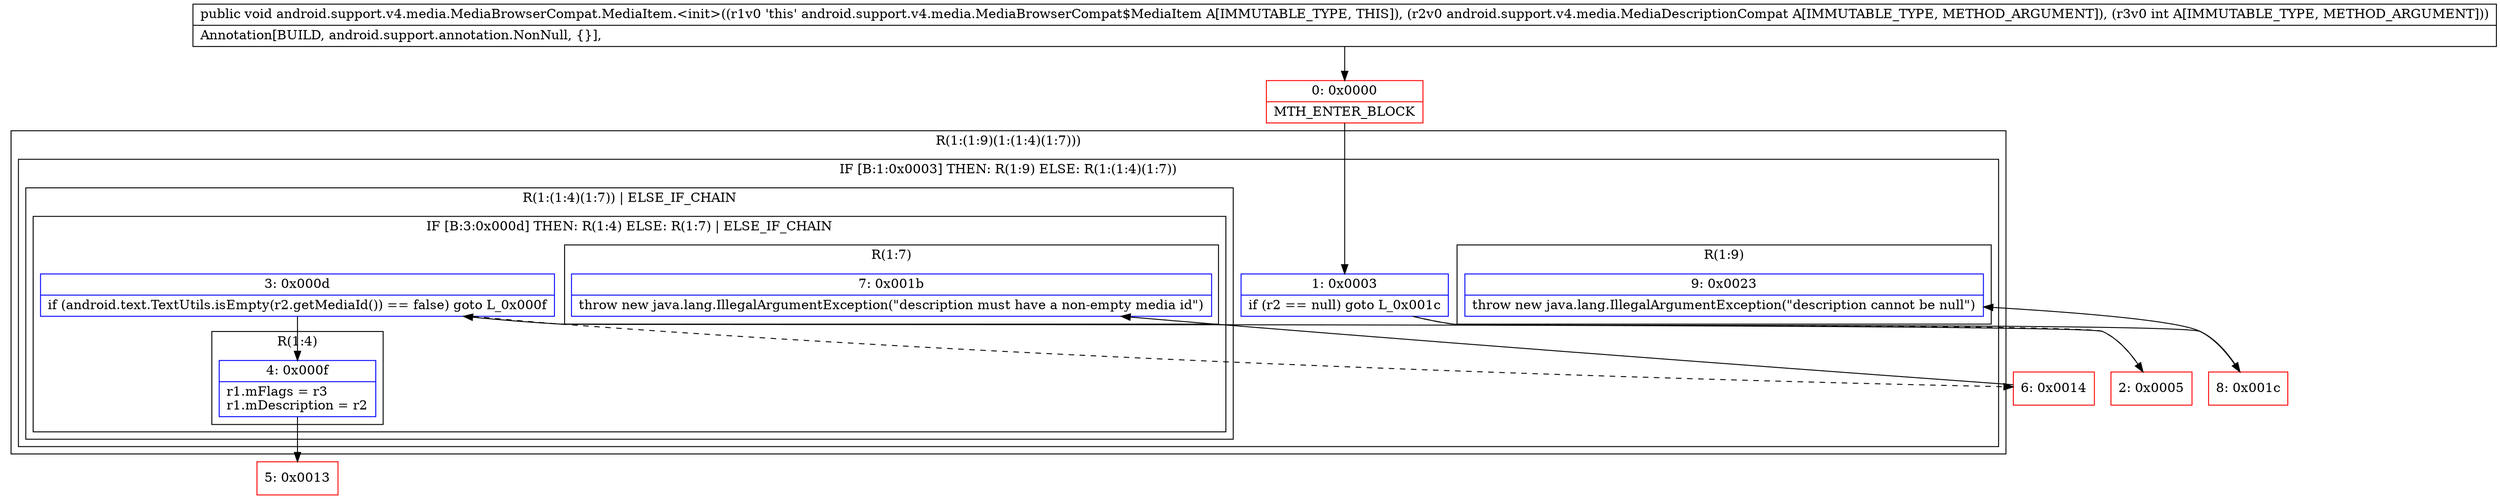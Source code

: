 digraph "CFG forandroid.support.v4.media.MediaBrowserCompat.MediaItem.\<init\>(Landroid\/support\/v4\/media\/MediaDescriptionCompat;I)V" {
subgraph cluster_Region_1733889682 {
label = "R(1:(1:9)(1:(1:4)(1:7)))";
node [shape=record,color=blue];
subgraph cluster_IfRegion_69799015 {
label = "IF [B:1:0x0003] THEN: R(1:9) ELSE: R(1:(1:4)(1:7))";
node [shape=record,color=blue];
Node_1 [shape=record,label="{1\:\ 0x0003|if (r2 == null) goto L_0x001c\l}"];
subgraph cluster_Region_100860016 {
label = "R(1:9)";
node [shape=record,color=blue];
Node_9 [shape=record,label="{9\:\ 0x0023|throw new java.lang.IllegalArgumentException(\"description cannot be null\")\l}"];
}
subgraph cluster_Region_901894964 {
label = "R(1:(1:4)(1:7)) | ELSE_IF_CHAIN\l";
node [shape=record,color=blue];
subgraph cluster_IfRegion_440624768 {
label = "IF [B:3:0x000d] THEN: R(1:4) ELSE: R(1:7) | ELSE_IF_CHAIN\l";
node [shape=record,color=blue];
Node_3 [shape=record,label="{3\:\ 0x000d|if (android.text.TextUtils.isEmpty(r2.getMediaId()) == false) goto L_0x000f\l}"];
subgraph cluster_Region_1447365531 {
label = "R(1:4)";
node [shape=record,color=blue];
Node_4 [shape=record,label="{4\:\ 0x000f|r1.mFlags = r3\lr1.mDescription = r2\l}"];
}
subgraph cluster_Region_1213960611 {
label = "R(1:7)";
node [shape=record,color=blue];
Node_7 [shape=record,label="{7\:\ 0x001b|throw new java.lang.IllegalArgumentException(\"description must have a non\-empty media id\")\l}"];
}
}
}
}
}
Node_0 [shape=record,color=red,label="{0\:\ 0x0000|MTH_ENTER_BLOCK\l}"];
Node_2 [shape=record,color=red,label="{2\:\ 0x0005}"];
Node_5 [shape=record,color=red,label="{5\:\ 0x0013}"];
Node_6 [shape=record,color=red,label="{6\:\ 0x0014}"];
Node_8 [shape=record,color=red,label="{8\:\ 0x001c}"];
MethodNode[shape=record,label="{public void android.support.v4.media.MediaBrowserCompat.MediaItem.\<init\>((r1v0 'this' android.support.v4.media.MediaBrowserCompat$MediaItem A[IMMUTABLE_TYPE, THIS]), (r2v0 android.support.v4.media.MediaDescriptionCompat A[IMMUTABLE_TYPE, METHOD_ARGUMENT]), (r3v0 int A[IMMUTABLE_TYPE, METHOD_ARGUMENT]))  | Annotation[BUILD, android.support.annotation.NonNull, \{\}], \l}"];
MethodNode -> Node_0;
Node_1 -> Node_2[style=dashed];
Node_1 -> Node_8;
Node_3 -> Node_4;
Node_3 -> Node_6[style=dashed];
Node_4 -> Node_5;
Node_0 -> Node_1;
Node_2 -> Node_3;
Node_6 -> Node_7;
Node_8 -> Node_9;
}

